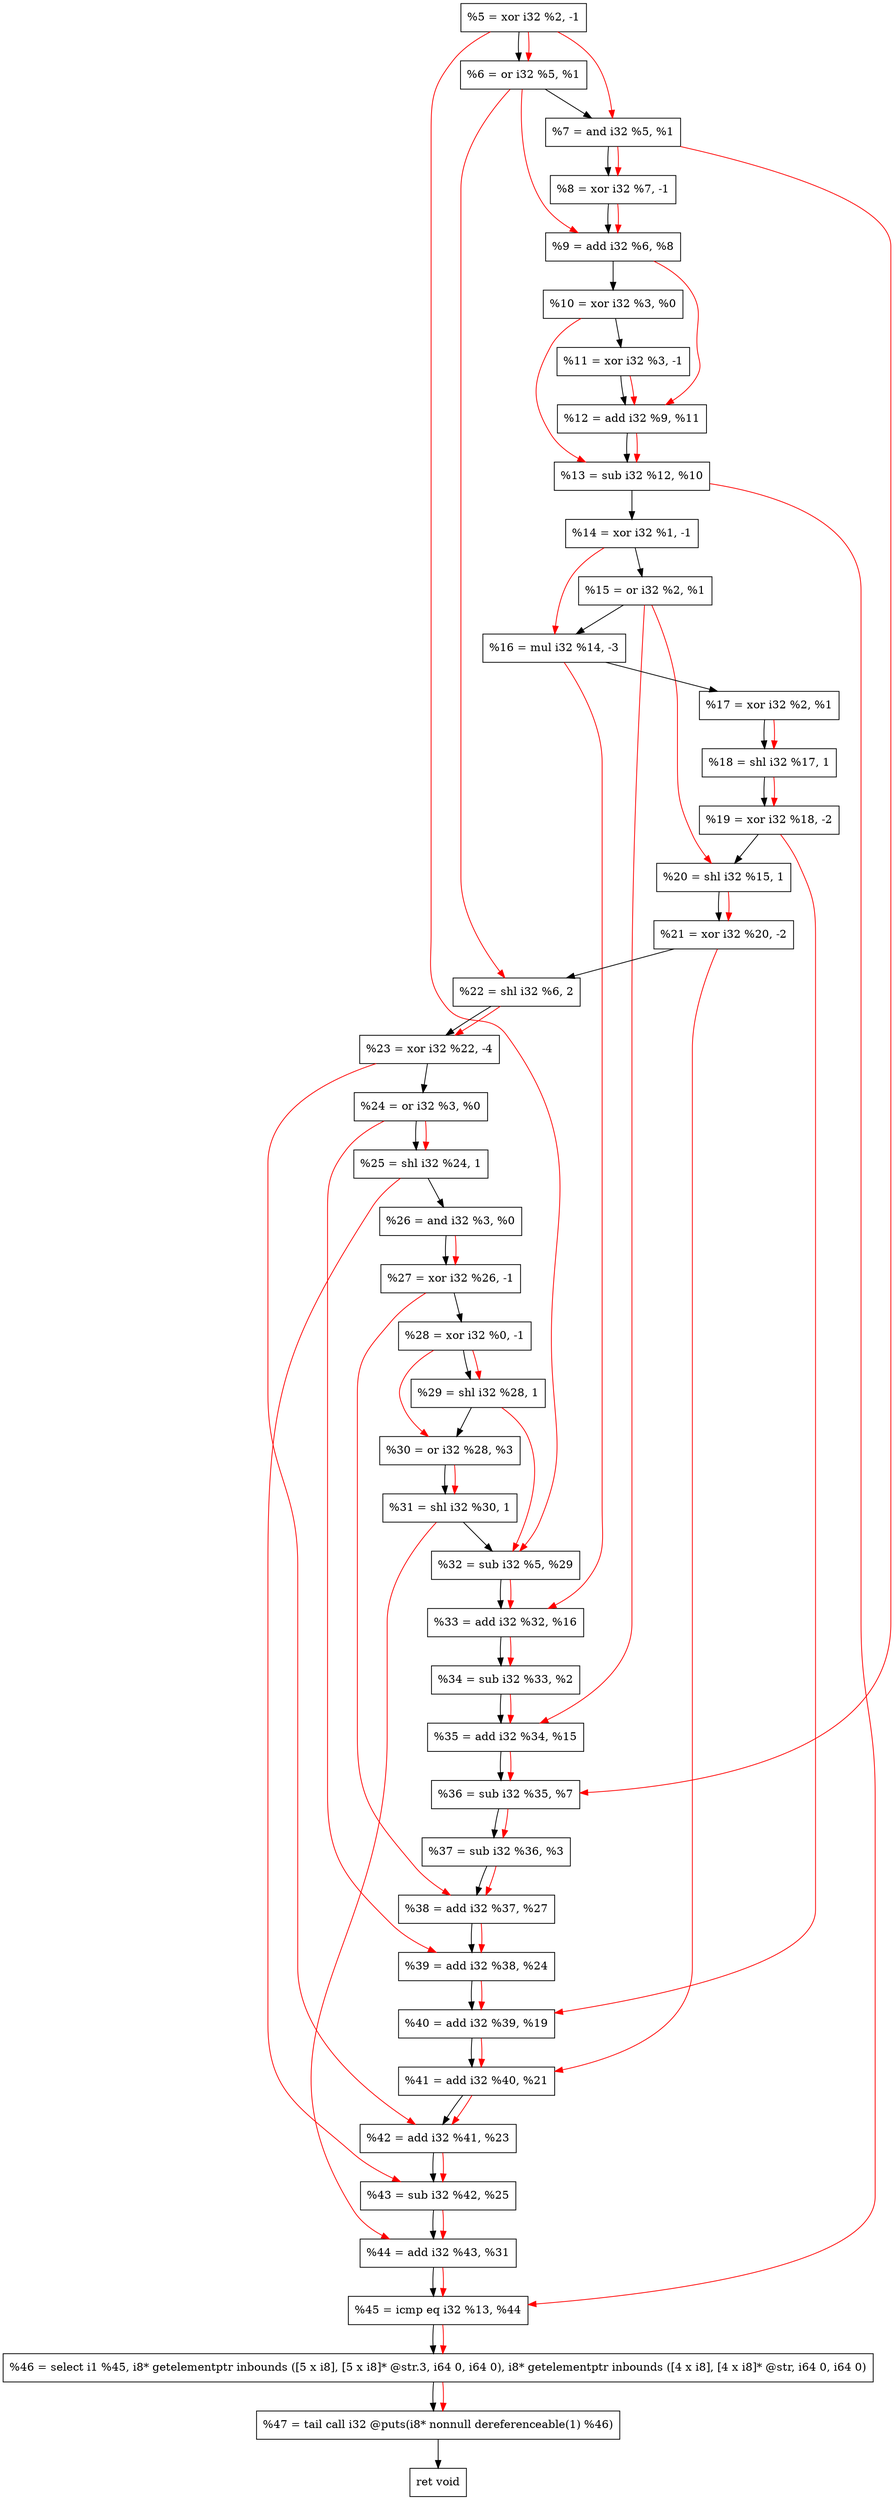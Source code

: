 digraph "DFG for'crackme' function" {
	Node0x215c150[shape=record, label="  %5 = xor i32 %2, -1"];
	Node0x215c1c0[shape=record, label="  %6 = or i32 %5, %1"];
	Node0x215c230[shape=record, label="  %7 = and i32 %5, %1"];
	Node0x215c2a0[shape=record, label="  %8 = xor i32 %7, -1"];
	Node0x215c310[shape=record, label="  %9 = add i32 %6, %8"];
	Node0x215c380[shape=record, label="  %10 = xor i32 %3, %0"];
	Node0x215c3f0[shape=record, label="  %11 = xor i32 %3, -1"];
	Node0x215c460[shape=record, label="  %12 = add i32 %9, %11"];
	Node0x215c4d0[shape=record, label="  %13 = sub i32 %12, %10"];
	Node0x215c540[shape=record, label="  %14 = xor i32 %1, -1"];
	Node0x215c5b0[shape=record, label="  %15 = or i32 %2, %1"];
	Node0x215c650[shape=record, label="  %16 = mul i32 %14, -3"];
	Node0x215c6c0[shape=record, label="  %17 = xor i32 %2, %1"];
	Node0x215c760[shape=record, label="  %18 = shl i32 %17, 1"];
	Node0x215c800[shape=record, label="  %19 = xor i32 %18, -2"];
	Node0x215c870[shape=record, label="  %20 = shl i32 %15, 1"];
	Node0x215c8e0[shape=record, label="  %21 = xor i32 %20, -2"];
	Node0x215c980[shape=record, label="  %22 = shl i32 %6, 2"];
	Node0x215ca20[shape=record, label="  %23 = xor i32 %22, -4"];
	Node0x215ca90[shape=record, label="  %24 = or i32 %3, %0"];
	Node0x215cb00[shape=record, label="  %25 = shl i32 %24, 1"];
	Node0x215cb70[shape=record, label="  %26 = and i32 %3, %0"];
	Node0x215cbe0[shape=record, label="  %27 = xor i32 %26, -1"];
	Node0x215cc50[shape=record, label="  %28 = xor i32 %0, -1"];
	Node0x215ccc0[shape=record, label="  %29 = shl i32 %28, 1"];
	Node0x215cd30[shape=record, label="  %30 = or i32 %28, %3"];
	Node0x215cda0[shape=record, label="  %31 = shl i32 %30, 1"];
	Node0x215ce10[shape=record, label="  %32 = sub i32 %5, %29"];
	Node0x215d090[shape=record, label="  %33 = add i32 %32, %16"];
	Node0x215d100[shape=record, label="  %34 = sub i32 %33, %2"];
	Node0x215d170[shape=record, label="  %35 = add i32 %34, %15"];
	Node0x215d1e0[shape=record, label="  %36 = sub i32 %35, %7"];
	Node0x215d250[shape=record, label="  %37 = sub i32 %36, %3"];
	Node0x215d2c0[shape=record, label="  %38 = add i32 %37, %27"];
	Node0x215d330[shape=record, label="  %39 = add i32 %38, %24"];
	Node0x215d3a0[shape=record, label="  %40 = add i32 %39, %19"];
	Node0x215d410[shape=record, label="  %41 = add i32 %40, %21"];
	Node0x215d480[shape=record, label="  %42 = add i32 %41, %23"];
	Node0x215d4f0[shape=record, label="  %43 = sub i32 %42, %25"];
	Node0x215d560[shape=record, label="  %44 = add i32 %43, %31"];
	Node0x215d5d0[shape=record, label="  %45 = icmp eq i32 %13, %44"];
	Node0x20fc268[shape=record, label="  %46 = select i1 %45, i8* getelementptr inbounds ([5 x i8], [5 x i8]* @str.3, i64 0, i64 0), i8* getelementptr inbounds ([4 x i8], [4 x i8]* @str, i64 0, i64 0)"];
	Node0x215da70[shape=record, label="  %47 = tail call i32 @puts(i8* nonnull dereferenceable(1) %46)"];
	Node0x215dac0[shape=record, label="  ret void"];
	Node0x215c150 -> Node0x215c1c0;
	Node0x215c1c0 -> Node0x215c230;
	Node0x215c230 -> Node0x215c2a0;
	Node0x215c2a0 -> Node0x215c310;
	Node0x215c310 -> Node0x215c380;
	Node0x215c380 -> Node0x215c3f0;
	Node0x215c3f0 -> Node0x215c460;
	Node0x215c460 -> Node0x215c4d0;
	Node0x215c4d0 -> Node0x215c540;
	Node0x215c540 -> Node0x215c5b0;
	Node0x215c5b0 -> Node0x215c650;
	Node0x215c650 -> Node0x215c6c0;
	Node0x215c6c0 -> Node0x215c760;
	Node0x215c760 -> Node0x215c800;
	Node0x215c800 -> Node0x215c870;
	Node0x215c870 -> Node0x215c8e0;
	Node0x215c8e0 -> Node0x215c980;
	Node0x215c980 -> Node0x215ca20;
	Node0x215ca20 -> Node0x215ca90;
	Node0x215ca90 -> Node0x215cb00;
	Node0x215cb00 -> Node0x215cb70;
	Node0x215cb70 -> Node0x215cbe0;
	Node0x215cbe0 -> Node0x215cc50;
	Node0x215cc50 -> Node0x215ccc0;
	Node0x215ccc0 -> Node0x215cd30;
	Node0x215cd30 -> Node0x215cda0;
	Node0x215cda0 -> Node0x215ce10;
	Node0x215ce10 -> Node0x215d090;
	Node0x215d090 -> Node0x215d100;
	Node0x215d100 -> Node0x215d170;
	Node0x215d170 -> Node0x215d1e0;
	Node0x215d1e0 -> Node0x215d250;
	Node0x215d250 -> Node0x215d2c0;
	Node0x215d2c0 -> Node0x215d330;
	Node0x215d330 -> Node0x215d3a0;
	Node0x215d3a0 -> Node0x215d410;
	Node0x215d410 -> Node0x215d480;
	Node0x215d480 -> Node0x215d4f0;
	Node0x215d4f0 -> Node0x215d560;
	Node0x215d560 -> Node0x215d5d0;
	Node0x215d5d0 -> Node0x20fc268;
	Node0x20fc268 -> Node0x215da70;
	Node0x215da70 -> Node0x215dac0;
edge [color=red]
	Node0x215c150 -> Node0x215c1c0;
	Node0x215c150 -> Node0x215c230;
	Node0x215c230 -> Node0x215c2a0;
	Node0x215c1c0 -> Node0x215c310;
	Node0x215c2a0 -> Node0x215c310;
	Node0x215c310 -> Node0x215c460;
	Node0x215c3f0 -> Node0x215c460;
	Node0x215c460 -> Node0x215c4d0;
	Node0x215c380 -> Node0x215c4d0;
	Node0x215c540 -> Node0x215c650;
	Node0x215c6c0 -> Node0x215c760;
	Node0x215c760 -> Node0x215c800;
	Node0x215c5b0 -> Node0x215c870;
	Node0x215c870 -> Node0x215c8e0;
	Node0x215c1c0 -> Node0x215c980;
	Node0x215c980 -> Node0x215ca20;
	Node0x215ca90 -> Node0x215cb00;
	Node0x215cb70 -> Node0x215cbe0;
	Node0x215cc50 -> Node0x215ccc0;
	Node0x215cc50 -> Node0x215cd30;
	Node0x215cd30 -> Node0x215cda0;
	Node0x215c150 -> Node0x215ce10;
	Node0x215ccc0 -> Node0x215ce10;
	Node0x215ce10 -> Node0x215d090;
	Node0x215c650 -> Node0x215d090;
	Node0x215d090 -> Node0x215d100;
	Node0x215d100 -> Node0x215d170;
	Node0x215c5b0 -> Node0x215d170;
	Node0x215d170 -> Node0x215d1e0;
	Node0x215c230 -> Node0x215d1e0;
	Node0x215d1e0 -> Node0x215d250;
	Node0x215d250 -> Node0x215d2c0;
	Node0x215cbe0 -> Node0x215d2c0;
	Node0x215d2c0 -> Node0x215d330;
	Node0x215ca90 -> Node0x215d330;
	Node0x215d330 -> Node0x215d3a0;
	Node0x215c800 -> Node0x215d3a0;
	Node0x215d3a0 -> Node0x215d410;
	Node0x215c8e0 -> Node0x215d410;
	Node0x215d410 -> Node0x215d480;
	Node0x215ca20 -> Node0x215d480;
	Node0x215d480 -> Node0x215d4f0;
	Node0x215cb00 -> Node0x215d4f0;
	Node0x215d4f0 -> Node0x215d560;
	Node0x215cda0 -> Node0x215d560;
	Node0x215c4d0 -> Node0x215d5d0;
	Node0x215d560 -> Node0x215d5d0;
	Node0x215d5d0 -> Node0x20fc268;
	Node0x20fc268 -> Node0x215da70;
}
